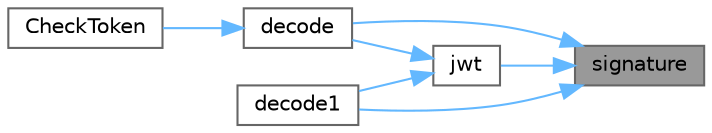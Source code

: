 digraph "signature"
{
 // LATEX_PDF_SIZE
  bgcolor="transparent";
  edge [fontname=Helvetica,fontsize=10,labelfontname=Helvetica,labelfontsize=10];
  node [fontname=Helvetica,fontsize=10,shape=box,height=0.2,width=0.4];
  rankdir="RL";
  Node1 [id="Node000001",label="signature",height=0.2,width=0.4,color="gray40", fillcolor="grey60", style="filled", fontcolor="black",tooltip=" "];
  Node1 -> Node2 [id="edge1_Node000001_Node000002",dir="back",color="steelblue1",style="solid",tooltip=" "];
  Node2 [id="Node000002",label="decode",height=0.2,width=0.4,color="grey40", fillcolor="white", style="filled",URL="$class_s_jwt_1_1_s_jwt_object.html#a3d014f8fd944fe9da031a2cad2d31c14",tooltip=" "];
  Node2 -> Node3 [id="edge2_Node000002_Node000003",dir="back",color="steelblue1",style="solid",tooltip=" "];
  Node3 [id="Node000003",label="CheckToken",height=0.2,width=0.4,color="grey40", fillcolor="white", style="filled",URL="$_server_8cpp.html#ae2a6e74acbfb4b394ff7b5e158ecf80c",tooltip="检查令牌。"];
  Node1 -> Node4 [id="edge3_Node000001_Node000004",dir="back",color="steelblue1",style="solid",tooltip=" "];
  Node4 [id="Node000004",label="decode1",height=0.2,width=0.4,color="grey40", fillcolor="white", style="filled",URL="$class_s_jwt_1_1_s_jwt_object.html#a4d1e3b80e70658f081d0a75d9ce75117",tooltip=" "];
  Node1 -> Node5 [id="edge4_Node000001_Node000005",dir="back",color="steelblue1",style="solid",tooltip=" "];
  Node5 [id="Node000005",label="jwt",height=0.2,width=0.4,color="grey40", fillcolor="white", style="filled",URL="$class_s_jwt_1_1_s_jwt_object.html#a42af654dd0d54d3cc80ad5899b13d06d",tooltip=" "];
  Node5 -> Node2 [id="edge5_Node000005_Node000002",dir="back",color="steelblue1",style="solid",tooltip=" "];
  Node5 -> Node4 [id="edge6_Node000005_Node000004",dir="back",color="steelblue1",style="solid",tooltip=" "];
}
